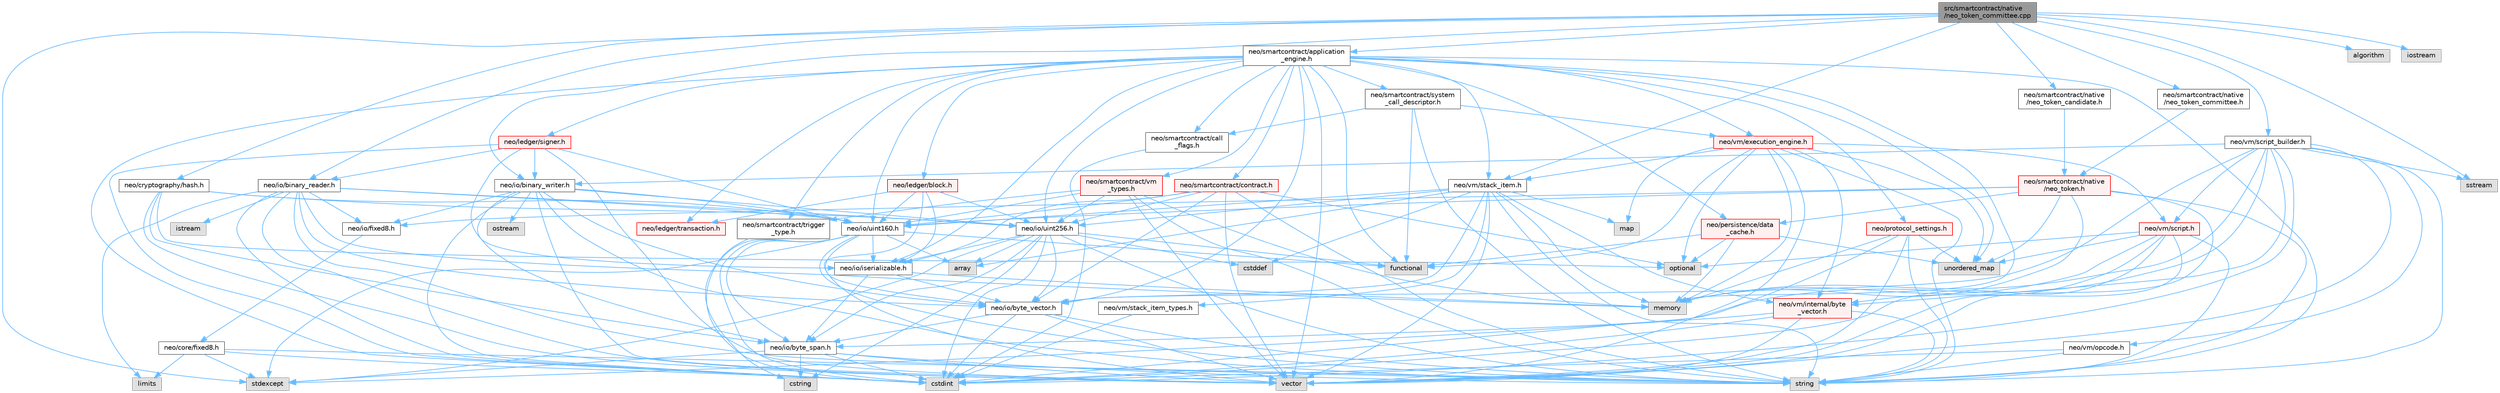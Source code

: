 digraph "src/smartcontract/native/neo_token_committee.cpp"
{
 // LATEX_PDF_SIZE
  bgcolor="transparent";
  edge [fontname=Helvetica,fontsize=10,labelfontname=Helvetica,labelfontsize=10];
  node [fontname=Helvetica,fontsize=10,shape=box,height=0.2,width=0.4];
  Node1 [id="Node000001",label="src/smartcontract/native\l/neo_token_committee.cpp",height=0.2,width=0.4,color="gray40", fillcolor="grey60", style="filled", fontcolor="black",tooltip=" "];
  Node1 -> Node2 [id="edge1_Node000001_Node000002",color="steelblue1",style="solid",tooltip=" "];
  Node2 [id="Node000002",label="neo/cryptography/hash.h",height=0.2,width=0.4,color="grey40", fillcolor="white", style="filled",URL="$hash_8h.html",tooltip=" "];
  Node2 -> Node3 [id="edge2_Node000002_Node000003",color="steelblue1",style="solid",tooltip=" "];
  Node3 [id="Node000003",label="neo/io/byte_span.h",height=0.2,width=0.4,color="grey40", fillcolor="white", style="filled",URL="$io_2byte__span_8h.html",tooltip=" "];
  Node3 -> Node4 [id="edge3_Node000003_Node000004",color="steelblue1",style="solid",tooltip=" "];
  Node4 [id="Node000004",label="cstdint",height=0.2,width=0.4,color="grey60", fillcolor="#E0E0E0", style="filled",tooltip=" "];
  Node3 -> Node5 [id="edge4_Node000003_Node000005",color="steelblue1",style="solid",tooltip=" "];
  Node5 [id="Node000005",label="cstring",height=0.2,width=0.4,color="grey60", fillcolor="#E0E0E0", style="filled",tooltip=" "];
  Node3 -> Node6 [id="edge5_Node000003_Node000006",color="steelblue1",style="solid",tooltip=" "];
  Node6 [id="Node000006",label="stdexcept",height=0.2,width=0.4,color="grey60", fillcolor="#E0E0E0", style="filled",tooltip=" "];
  Node3 -> Node7 [id="edge6_Node000003_Node000007",color="steelblue1",style="solid",tooltip=" "];
  Node7 [id="Node000007",label="string",height=0.2,width=0.4,color="grey60", fillcolor="#E0E0E0", style="filled",tooltip=" "];
  Node3 -> Node8 [id="edge7_Node000003_Node000008",color="steelblue1",style="solid",tooltip=" "];
  Node8 [id="Node000008",label="vector",height=0.2,width=0.4,color="grey60", fillcolor="#E0E0E0", style="filled",tooltip=" "];
  Node2 -> Node9 [id="edge8_Node000002_Node000009",color="steelblue1",style="solid",tooltip=" "];
  Node9 [id="Node000009",label="neo/io/uint160.h",height=0.2,width=0.4,color="grey40", fillcolor="white", style="filled",URL="$uint160_8h.html",tooltip=" "];
  Node9 -> Node3 [id="edge9_Node000009_Node000003",color="steelblue1",style="solid",tooltip=" "];
  Node9 -> Node10 [id="edge10_Node000009_Node000010",color="steelblue1",style="solid",tooltip=" "];
  Node10 [id="Node000010",label="neo/io/byte_vector.h",height=0.2,width=0.4,color="grey40", fillcolor="white", style="filled",URL="$io_2byte__vector_8h.html",tooltip=" "];
  Node10 -> Node3 [id="edge11_Node000010_Node000003",color="steelblue1",style="solid",tooltip=" "];
  Node10 -> Node4 [id="edge12_Node000010_Node000004",color="steelblue1",style="solid",tooltip=" "];
  Node10 -> Node7 [id="edge13_Node000010_Node000007",color="steelblue1",style="solid",tooltip=" "];
  Node10 -> Node8 [id="edge14_Node000010_Node000008",color="steelblue1",style="solid",tooltip=" "];
  Node9 -> Node11 [id="edge15_Node000009_Node000011",color="steelblue1",style="solid",tooltip=" "];
  Node11 [id="Node000011",label="neo/io/iserializable.h",height=0.2,width=0.4,color="grey40", fillcolor="white", style="filled",URL="$iserializable_8h.html",tooltip=" "];
  Node11 -> Node3 [id="edge16_Node000011_Node000003",color="steelblue1",style="solid",tooltip=" "];
  Node11 -> Node10 [id="edge17_Node000011_Node000010",color="steelblue1",style="solid",tooltip=" "];
  Node11 -> Node12 [id="edge18_Node000011_Node000012",color="steelblue1",style="solid",tooltip=" "];
  Node12 [id="Node000012",label="memory",height=0.2,width=0.4,color="grey60", fillcolor="#E0E0E0", style="filled",tooltip=" "];
  Node9 -> Node13 [id="edge19_Node000009_Node000013",color="steelblue1",style="solid",tooltip=" "];
  Node13 [id="Node000013",label="array",height=0.2,width=0.4,color="grey60", fillcolor="#E0E0E0", style="filled",tooltip=" "];
  Node9 -> Node4 [id="edge20_Node000009_Node000004",color="steelblue1",style="solid",tooltip=" "];
  Node9 -> Node5 [id="edge21_Node000009_Node000005",color="steelblue1",style="solid",tooltip=" "];
  Node9 -> Node14 [id="edge22_Node000009_Node000014",color="steelblue1",style="solid",tooltip=" "];
  Node14 [id="Node000014",label="functional",height=0.2,width=0.4,color="grey60", fillcolor="#E0E0E0", style="filled",tooltip=" "];
  Node9 -> Node6 [id="edge23_Node000009_Node000006",color="steelblue1",style="solid",tooltip=" "];
  Node9 -> Node7 [id="edge24_Node000009_Node000007",color="steelblue1",style="solid",tooltip=" "];
  Node2 -> Node15 [id="edge25_Node000002_Node000015",color="steelblue1",style="solid",tooltip=" "];
  Node15 [id="Node000015",label="neo/io/uint256.h",height=0.2,width=0.4,color="grey40", fillcolor="white", style="filled",URL="$uint256_8h.html",tooltip=" "];
  Node15 -> Node3 [id="edge26_Node000015_Node000003",color="steelblue1",style="solid",tooltip=" "];
  Node15 -> Node10 [id="edge27_Node000015_Node000010",color="steelblue1",style="solid",tooltip=" "];
  Node15 -> Node11 [id="edge28_Node000015_Node000011",color="steelblue1",style="solid",tooltip=" "];
  Node15 -> Node13 [id="edge29_Node000015_Node000013",color="steelblue1",style="solid",tooltip=" "];
  Node15 -> Node16 [id="edge30_Node000015_Node000016",color="steelblue1",style="solid",tooltip=" "];
  Node16 [id="Node000016",label="cstddef",height=0.2,width=0.4,color="grey60", fillcolor="#E0E0E0", style="filled",tooltip=" "];
  Node15 -> Node4 [id="edge31_Node000015_Node000004",color="steelblue1",style="solid",tooltip=" "];
  Node15 -> Node5 [id="edge32_Node000015_Node000005",color="steelblue1",style="solid",tooltip=" "];
  Node15 -> Node14 [id="edge33_Node000015_Node000014",color="steelblue1",style="solid",tooltip=" "];
  Node15 -> Node6 [id="edge34_Node000015_Node000006",color="steelblue1",style="solid",tooltip=" "];
  Node15 -> Node7 [id="edge35_Node000015_Node000007",color="steelblue1",style="solid",tooltip=" "];
  Node2 -> Node17 [id="edge36_Node000002_Node000017",color="steelblue1",style="solid",tooltip=" "];
  Node17 [id="Node000017",label="optional",height=0.2,width=0.4,color="grey60", fillcolor="#E0E0E0", style="filled",tooltip=" "];
  Node2 -> Node8 [id="edge37_Node000002_Node000008",color="steelblue1",style="solid",tooltip=" "];
  Node1 -> Node18 [id="edge38_Node000001_Node000018",color="steelblue1",style="solid",tooltip=" "];
  Node18 [id="Node000018",label="neo/io/binary_reader.h",height=0.2,width=0.4,color="grey40", fillcolor="white", style="filled",URL="$binary__reader_8h.html",tooltip=" "];
  Node18 -> Node10 [id="edge39_Node000018_Node000010",color="steelblue1",style="solid",tooltip=" "];
  Node18 -> Node19 [id="edge40_Node000018_Node000019",color="steelblue1",style="solid",tooltip=" "];
  Node19 [id="Node000019",label="neo/io/fixed8.h",height=0.2,width=0.4,color="grey40", fillcolor="white", style="filled",URL="$io_2fixed8_8h.html",tooltip=" "];
  Node19 -> Node20 [id="edge41_Node000019_Node000020",color="steelblue1",style="solid",tooltip=" "];
  Node20 [id="Node000020",label="neo/core/fixed8.h",height=0.2,width=0.4,color="grey40", fillcolor="white", style="filled",URL="$core_2fixed8_8h.html",tooltip=" "];
  Node20 -> Node4 [id="edge42_Node000020_Node000004",color="steelblue1",style="solid",tooltip=" "];
  Node20 -> Node21 [id="edge43_Node000020_Node000021",color="steelblue1",style="solid",tooltip=" "];
  Node21 [id="Node000021",label="limits",height=0.2,width=0.4,color="grey60", fillcolor="#E0E0E0", style="filled",tooltip=" "];
  Node20 -> Node6 [id="edge44_Node000020_Node000006",color="steelblue1",style="solid",tooltip=" "];
  Node20 -> Node7 [id="edge45_Node000020_Node000007",color="steelblue1",style="solid",tooltip=" "];
  Node18 -> Node9 [id="edge46_Node000018_Node000009",color="steelblue1",style="solid",tooltip=" "];
  Node18 -> Node15 [id="edge47_Node000018_Node000015",color="steelblue1",style="solid",tooltip=" "];
  Node18 -> Node4 [id="edge48_Node000018_Node000004",color="steelblue1",style="solid",tooltip=" "];
  Node18 -> Node22 [id="edge49_Node000018_Node000022",color="steelblue1",style="solid",tooltip=" "];
  Node22 [id="Node000022",label="istream",height=0.2,width=0.4,color="grey60", fillcolor="#E0E0E0", style="filled",tooltip=" "];
  Node18 -> Node21 [id="edge50_Node000018_Node000021",color="steelblue1",style="solid",tooltip=" "];
  Node18 -> Node12 [id="edge51_Node000018_Node000012",color="steelblue1",style="solid",tooltip=" "];
  Node18 -> Node7 [id="edge52_Node000018_Node000007",color="steelblue1",style="solid",tooltip=" "];
  Node18 -> Node8 [id="edge53_Node000018_Node000008",color="steelblue1",style="solid",tooltip=" "];
  Node1 -> Node23 [id="edge54_Node000001_Node000023",color="steelblue1",style="solid",tooltip=" "];
  Node23 [id="Node000023",label="neo/io/binary_writer.h",height=0.2,width=0.4,color="grey40", fillcolor="white", style="filled",URL="$binary__writer_8h.html",tooltip=" "];
  Node23 -> Node3 [id="edge55_Node000023_Node000003",color="steelblue1",style="solid",tooltip=" "];
  Node23 -> Node10 [id="edge56_Node000023_Node000010",color="steelblue1",style="solid",tooltip=" "];
  Node23 -> Node19 [id="edge57_Node000023_Node000019",color="steelblue1",style="solid",tooltip=" "];
  Node23 -> Node9 [id="edge58_Node000023_Node000009",color="steelblue1",style="solid",tooltip=" "];
  Node23 -> Node15 [id="edge59_Node000023_Node000015",color="steelblue1",style="solid",tooltip=" "];
  Node23 -> Node4 [id="edge60_Node000023_Node000004",color="steelblue1",style="solid",tooltip=" "];
  Node23 -> Node24 [id="edge61_Node000023_Node000024",color="steelblue1",style="solid",tooltip=" "];
  Node24 [id="Node000024",label="ostream",height=0.2,width=0.4,color="grey60", fillcolor="#E0E0E0", style="filled",tooltip=" "];
  Node23 -> Node7 [id="edge62_Node000023_Node000007",color="steelblue1",style="solid",tooltip=" "];
  Node23 -> Node8 [id="edge63_Node000023_Node000008",color="steelblue1",style="solid",tooltip=" "];
  Node1 -> Node25 [id="edge64_Node000001_Node000025",color="steelblue1",style="solid",tooltip=" "];
  Node25 [id="Node000025",label="neo/smartcontract/application\l_engine.h",height=0.2,width=0.4,color="grey40", fillcolor="white", style="filled",URL="$application__engine_8h.html",tooltip=" "];
  Node25 -> Node10 [id="edge65_Node000025_Node000010",color="steelblue1",style="solid",tooltip=" "];
  Node25 -> Node11 [id="edge66_Node000025_Node000011",color="steelblue1",style="solid",tooltip=" "];
  Node25 -> Node9 [id="edge67_Node000025_Node000009",color="steelblue1",style="solid",tooltip=" "];
  Node25 -> Node15 [id="edge68_Node000025_Node000015",color="steelblue1",style="solid",tooltip=" "];
  Node25 -> Node26 [id="edge69_Node000025_Node000026",color="steelblue1",style="solid",tooltip=" "];
  Node26 [id="Node000026",label="neo/ledger/block.h",height=0.2,width=0.4,color="red", fillcolor="#FFF0F0", style="filled",URL="$ledger_2block_8h.html",tooltip=" "];
  Node26 -> Node11 [id="edge70_Node000026_Node000011",color="steelblue1",style="solid",tooltip=" "];
  Node26 -> Node9 [id="edge71_Node000026_Node000009",color="steelblue1",style="solid",tooltip=" "];
  Node26 -> Node15 [id="edge72_Node000026_Node000015",color="steelblue1",style="solid",tooltip=" "];
  Node26 -> Node53 [id="edge73_Node000026_Node000053",color="steelblue1",style="solid",tooltip=" "];
  Node53 [id="Node000053",label="neo/ledger/transaction.h",height=0.2,width=0.4,color="red", fillcolor="#FFF0F0", style="filled",URL="$ledger_2transaction_8h.html",tooltip=" "];
  Node26 -> Node8 [id="edge74_Node000026_Node000008",color="steelblue1",style="solid",tooltip=" "];
  Node25 -> Node57 [id="edge75_Node000025_Node000057",color="steelblue1",style="solid",tooltip=" "];
  Node57 [id="Node000057",label="neo/ledger/signer.h",height=0.2,width=0.4,color="red", fillcolor="#FFF0F0", style="filled",URL="$signer_8h.html",tooltip=" "];
  Node57 -> Node18 [id="edge76_Node000057_Node000018",color="steelblue1",style="solid",tooltip=" "];
  Node57 -> Node23 [id="edge77_Node000057_Node000023",color="steelblue1",style="solid",tooltip=" "];
  Node57 -> Node11 [id="edge78_Node000057_Node000011",color="steelblue1",style="solid",tooltip=" "];
  Node57 -> Node9 [id="edge79_Node000057_Node000009",color="steelblue1",style="solid",tooltip=" "];
  Node57 -> Node4 [id="edge80_Node000057_Node000004",color="steelblue1",style="solid",tooltip=" "];
  Node57 -> Node8 [id="edge81_Node000057_Node000008",color="steelblue1",style="solid",tooltip=" "];
  Node25 -> Node53 [id="edge82_Node000025_Node000053",color="steelblue1",style="solid",tooltip=" "];
  Node25 -> Node68 [id="edge83_Node000025_Node000068",color="steelblue1",style="solid",tooltip=" "];
  Node68 [id="Node000068",label="neo/persistence/data\l_cache.h",height=0.2,width=0.4,color="red", fillcolor="#FFF0F0", style="filled",URL="$data__cache_8h.html",tooltip=" "];
  Node68 -> Node14 [id="edge84_Node000068_Node000014",color="steelblue1",style="solid",tooltip=" "];
  Node68 -> Node12 [id="edge85_Node000068_Node000012",color="steelblue1",style="solid",tooltip=" "];
  Node68 -> Node17 [id="edge86_Node000068_Node000017",color="steelblue1",style="solid",tooltip=" "];
  Node68 -> Node39 [id="edge87_Node000068_Node000039",color="steelblue1",style="solid",tooltip=" "];
  Node39 [id="Node000039",label="unordered_map",height=0.2,width=0.4,color="grey60", fillcolor="#E0E0E0", style="filled",tooltip=" "];
  Node25 -> Node80 [id="edge88_Node000025_Node000080",color="steelblue1",style="solid",tooltip=" "];
  Node80 [id="Node000080",label="neo/protocol_settings.h",height=0.2,width=0.4,color="red", fillcolor="#FFF0F0", style="filled",URL="$protocol__settings_8h.html",tooltip=" "];
  Node80 -> Node4 [id="edge89_Node000080_Node000004",color="steelblue1",style="solid",tooltip=" "];
  Node80 -> Node12 [id="edge90_Node000080_Node000012",color="steelblue1",style="solid",tooltip=" "];
  Node80 -> Node7 [id="edge91_Node000080_Node000007",color="steelblue1",style="solid",tooltip=" "];
  Node80 -> Node39 [id="edge92_Node000080_Node000039",color="steelblue1",style="solid",tooltip=" "];
  Node80 -> Node8 [id="edge93_Node000080_Node000008",color="steelblue1",style="solid",tooltip=" "];
  Node25 -> Node82 [id="edge94_Node000025_Node000082",color="steelblue1",style="solid",tooltip=" "];
  Node82 [id="Node000082",label="neo/smartcontract/call\l_flags.h",height=0.2,width=0.4,color="grey40", fillcolor="white", style="filled",URL="$call__flags_8h.html",tooltip=" "];
  Node82 -> Node4 [id="edge95_Node000082_Node000004",color="steelblue1",style="solid",tooltip=" "];
  Node25 -> Node83 [id="edge96_Node000025_Node000083",color="steelblue1",style="solid",tooltip=" "];
  Node83 [id="Node000083",label="neo/smartcontract/contract.h",height=0.2,width=0.4,color="red", fillcolor="#FFF0F0", style="filled",URL="$contract_8h.html",tooltip=" "];
  Node83 -> Node10 [id="edge97_Node000083_Node000010",color="steelblue1",style="solid",tooltip=" "];
  Node83 -> Node11 [id="edge98_Node000083_Node000011",color="steelblue1",style="solid",tooltip=" "];
  Node83 -> Node9 [id="edge99_Node000083_Node000009",color="steelblue1",style="solid",tooltip=" "];
  Node83 -> Node15 [id="edge100_Node000083_Node000015",color="steelblue1",style="solid",tooltip=" "];
  Node83 -> Node17 [id="edge101_Node000083_Node000017",color="steelblue1",style="solid",tooltip=" "];
  Node83 -> Node7 [id="edge102_Node000083_Node000007",color="steelblue1",style="solid",tooltip=" "];
  Node83 -> Node8 [id="edge103_Node000083_Node000008",color="steelblue1",style="solid",tooltip=" "];
  Node25 -> Node84 [id="edge104_Node000025_Node000084",color="steelblue1",style="solid",tooltip=" "];
  Node84 [id="Node000084",label="neo/smartcontract/system\l_call_descriptor.h",height=0.2,width=0.4,color="grey40", fillcolor="white", style="filled",URL="$system__call__descriptor_8h.html",tooltip=" "];
  Node84 -> Node82 [id="edge105_Node000084_Node000082",color="steelblue1",style="solid",tooltip=" "];
  Node84 -> Node85 [id="edge106_Node000084_Node000085",color="steelblue1",style="solid",tooltip=" "];
  Node85 [id="Node000085",label="neo/vm/execution_engine.h",height=0.2,width=0.4,color="red", fillcolor="#FFF0F0", style="filled",URL="$execution__engine_8h.html",tooltip=" "];
  Node85 -> Node72 [id="edge107_Node000085_Node000072",color="steelblue1",style="solid",tooltip=" "];
  Node72 [id="Node000072",label="neo/vm/internal/byte\l_vector.h",height=0.2,width=0.4,color="red", fillcolor="#FFF0F0", style="filled",URL="$vm_2internal_2byte__vector_8h.html",tooltip=" "];
  Node72 -> Node4 [id="edge108_Node000072_Node000004",color="steelblue1",style="solid",tooltip=" "];
  Node72 -> Node6 [id="edge109_Node000072_Node000006",color="steelblue1",style="solid",tooltip=" "];
  Node72 -> Node7 [id="edge110_Node000072_Node000007",color="steelblue1",style="solid",tooltip=" "];
  Node72 -> Node8 [id="edge111_Node000072_Node000008",color="steelblue1",style="solid",tooltip=" "];
  Node85 -> Node88 [id="edge112_Node000085_Node000088",color="steelblue1",style="solid",tooltip=" "];
  Node88 [id="Node000088",label="neo/vm/script.h",height=0.2,width=0.4,color="red", fillcolor="#FFF0F0", style="filled",URL="$script_8h.html",tooltip=" "];
  Node88 -> Node72 [id="edge113_Node000088_Node000072",color="steelblue1",style="solid",tooltip=" "];
  Node88 -> Node4 [id="edge114_Node000088_Node000004",color="steelblue1",style="solid",tooltip=" "];
  Node88 -> Node12 [id="edge115_Node000088_Node000012",color="steelblue1",style="solid",tooltip=" "];
  Node88 -> Node17 [id="edge116_Node000088_Node000017",color="steelblue1",style="solid",tooltip=" "];
  Node88 -> Node7 [id="edge117_Node000088_Node000007",color="steelblue1",style="solid",tooltip=" "];
  Node88 -> Node39 [id="edge118_Node000088_Node000039",color="steelblue1",style="solid",tooltip=" "];
  Node88 -> Node8 [id="edge119_Node000088_Node000008",color="steelblue1",style="solid",tooltip=" "];
  Node85 -> Node71 [id="edge120_Node000085_Node000071",color="steelblue1",style="solid",tooltip=" "];
  Node71 [id="Node000071",label="neo/vm/stack_item.h",height=0.2,width=0.4,color="grey40", fillcolor="white", style="filled",URL="$stack__item_8h.html",tooltip=" "];
  Node71 -> Node10 [id="edge121_Node000071_Node000010",color="steelblue1",style="solid",tooltip=" "];
  Node71 -> Node9 [id="edge122_Node000071_Node000009",color="steelblue1",style="solid",tooltip=" "];
  Node71 -> Node15 [id="edge123_Node000071_Node000015",color="steelblue1",style="solid",tooltip=" "];
  Node71 -> Node72 [id="edge124_Node000071_Node000072",color="steelblue1",style="solid",tooltip=" "];
  Node71 -> Node74 [id="edge125_Node000071_Node000074",color="steelblue1",style="solid",tooltip=" "];
  Node74 [id="Node000074",label="neo/vm/stack_item_types.h",height=0.2,width=0.4,color="grey40", fillcolor="white", style="filled",URL="$stack__item__types_8h.html",tooltip=" "];
  Node74 -> Node4 [id="edge126_Node000074_Node000004",color="steelblue1",style="solid",tooltip=" "];
  Node71 -> Node13 [id="edge127_Node000071_Node000013",color="steelblue1",style="solid",tooltip=" "];
  Node71 -> Node16 [id="edge128_Node000071_Node000016",color="steelblue1",style="solid",tooltip=" "];
  Node71 -> Node36 [id="edge129_Node000071_Node000036",color="steelblue1",style="solid",tooltip=" "];
  Node36 [id="Node000036",label="map",height=0.2,width=0.4,color="grey60", fillcolor="#E0E0E0", style="filled",tooltip=" "];
  Node71 -> Node12 [id="edge130_Node000071_Node000012",color="steelblue1",style="solid",tooltip=" "];
  Node71 -> Node7 [id="edge131_Node000071_Node000007",color="steelblue1",style="solid",tooltip=" "];
  Node71 -> Node8 [id="edge132_Node000071_Node000008",color="steelblue1",style="solid",tooltip=" "];
  Node85 -> Node14 [id="edge133_Node000085_Node000014",color="steelblue1",style="solid",tooltip=" "];
  Node85 -> Node36 [id="edge134_Node000085_Node000036",color="steelblue1",style="solid",tooltip=" "];
  Node85 -> Node12 [id="edge135_Node000085_Node000012",color="steelblue1",style="solid",tooltip=" "];
  Node85 -> Node17 [id="edge136_Node000085_Node000017",color="steelblue1",style="solid",tooltip=" "];
  Node85 -> Node7 [id="edge137_Node000085_Node000007",color="steelblue1",style="solid",tooltip=" "];
  Node85 -> Node39 [id="edge138_Node000085_Node000039",color="steelblue1",style="solid",tooltip=" "];
  Node85 -> Node8 [id="edge139_Node000085_Node000008",color="steelblue1",style="solid",tooltip=" "];
  Node84 -> Node14 [id="edge140_Node000084_Node000014",color="steelblue1",style="solid",tooltip=" "];
  Node84 -> Node7 [id="edge141_Node000084_Node000007",color="steelblue1",style="solid",tooltip=" "];
  Node25 -> Node99 [id="edge142_Node000025_Node000099",color="steelblue1",style="solid",tooltip=" "];
  Node99 [id="Node000099",label="neo/smartcontract/trigger\l_type.h",height=0.2,width=0.4,color="grey40", fillcolor="white", style="filled",URL="$trigger__type_8h.html",tooltip=" "];
  Node99 -> Node4 [id="edge143_Node000099_Node000004",color="steelblue1",style="solid",tooltip=" "];
  Node25 -> Node100 [id="edge144_Node000025_Node000100",color="steelblue1",style="solid",tooltip=" "];
  Node100 [id="Node000100",label="neo/smartcontract/vm\l_types.h",height=0.2,width=0.4,color="red", fillcolor="#FFF0F0", style="filled",URL="$vm__types_8h.html",tooltip=" "];
  Node100 -> Node9 [id="edge145_Node000100_Node000009",color="steelblue1",style="solid",tooltip=" "];
  Node100 -> Node15 [id="edge146_Node000100_Node000015",color="steelblue1",style="solid",tooltip=" "];
  Node100 -> Node99 [id="edge147_Node000100_Node000099",color="steelblue1",style="solid",tooltip=" "];
  Node100 -> Node12 [id="edge148_Node000100_Node000012",color="steelblue1",style="solid",tooltip=" "];
  Node100 -> Node7 [id="edge149_Node000100_Node000007",color="steelblue1",style="solid",tooltip=" "];
  Node100 -> Node8 [id="edge150_Node000100_Node000008",color="steelblue1",style="solid",tooltip=" "];
  Node25 -> Node85 [id="edge151_Node000025_Node000085",color="steelblue1",style="solid",tooltip=" "];
  Node25 -> Node71 [id="edge152_Node000025_Node000071",color="steelblue1",style="solid",tooltip=" "];
  Node25 -> Node4 [id="edge153_Node000025_Node000004",color="steelblue1",style="solid",tooltip=" "];
  Node25 -> Node14 [id="edge154_Node000025_Node000014",color="steelblue1",style="solid",tooltip=" "];
  Node25 -> Node12 [id="edge155_Node000025_Node000012",color="steelblue1",style="solid",tooltip=" "];
  Node25 -> Node7 [id="edge156_Node000025_Node000007",color="steelblue1",style="solid",tooltip=" "];
  Node25 -> Node39 [id="edge157_Node000025_Node000039",color="steelblue1",style="solid",tooltip=" "];
  Node25 -> Node8 [id="edge158_Node000025_Node000008",color="steelblue1",style="solid",tooltip=" "];
  Node1 -> Node101 [id="edge159_Node000001_Node000101",color="steelblue1",style="solid",tooltip=" "];
  Node101 [id="Node000101",label="neo/smartcontract/native\l/neo_token_candidate.h",height=0.2,width=0.4,color="grey40", fillcolor="white", style="filled",URL="$neo__token__candidate_8h.html",tooltip=" "];
  Node101 -> Node102 [id="edge160_Node000101_Node000102",color="steelblue1",style="solid",tooltip=" "];
  Node102 [id="Node000102",label="neo/smartcontract/native\l/neo_token.h",height=0.2,width=0.4,color="red", fillcolor="#FFF0F0", style="filled",URL="$neo__token_8h.html",tooltip=" "];
  Node102 -> Node19 [id="edge161_Node000102_Node000019",color="steelblue1",style="solid",tooltip=" "];
  Node102 -> Node9 [id="edge162_Node000102_Node000009",color="steelblue1",style="solid",tooltip=" "];
  Node102 -> Node68 [id="edge163_Node000102_Node000068",color="steelblue1",style="solid",tooltip=" "];
  Node102 -> Node12 [id="edge164_Node000102_Node000012",color="steelblue1",style="solid",tooltip=" "];
  Node102 -> Node7 [id="edge165_Node000102_Node000007",color="steelblue1",style="solid",tooltip=" "];
  Node102 -> Node39 [id="edge166_Node000102_Node000039",color="steelblue1",style="solid",tooltip=" "];
  Node102 -> Node8 [id="edge167_Node000102_Node000008",color="steelblue1",style="solid",tooltip=" "];
  Node1 -> Node104 [id="edge168_Node000001_Node000104",color="steelblue1",style="solid",tooltip=" "];
  Node104 [id="Node000104",label="neo/smartcontract/native\l/neo_token_committee.h",height=0.2,width=0.4,color="grey40", fillcolor="white", style="filled",URL="$neo__token__committee_8h.html",tooltip=" "];
  Node104 -> Node102 [id="edge169_Node000104_Node000102",color="steelblue1",style="solid",tooltip=" "];
  Node1 -> Node105 [id="edge170_Node000001_Node000105",color="steelblue1",style="solid",tooltip=" "];
  Node105 [id="Node000105",label="neo/vm/script_builder.h",height=0.2,width=0.4,color="grey40", fillcolor="white", style="filled",URL="$script__builder_8h.html",tooltip=" "];
  Node105 -> Node23 [id="edge171_Node000105_Node000023",color="steelblue1",style="solid",tooltip=" "];
  Node105 -> Node3 [id="edge172_Node000105_Node000003",color="steelblue1",style="solid",tooltip=" "];
  Node105 -> Node10 [id="edge173_Node000105_Node000010",color="steelblue1",style="solid",tooltip=" "];
  Node105 -> Node72 [id="edge174_Node000105_Node000072",color="steelblue1",style="solid",tooltip=" "];
  Node105 -> Node90 [id="edge175_Node000105_Node000090",color="steelblue1",style="solid",tooltip=" "];
  Node90 [id="Node000090",label="neo/vm/opcode.h",height=0.2,width=0.4,color="grey40", fillcolor="white", style="filled",URL="$opcode_8h.html",tooltip=" "];
  Node90 -> Node4 [id="edge176_Node000090_Node000004",color="steelblue1",style="solid",tooltip=" "];
  Node90 -> Node7 [id="edge177_Node000090_Node000007",color="steelblue1",style="solid",tooltip=" "];
  Node105 -> Node88 [id="edge178_Node000105_Node000088",color="steelblue1",style="solid",tooltip=" "];
  Node105 -> Node4 [id="edge179_Node000105_Node000004",color="steelblue1",style="solid",tooltip=" "];
  Node105 -> Node12 [id="edge180_Node000105_Node000012",color="steelblue1",style="solid",tooltip=" "];
  Node105 -> Node75 [id="edge181_Node000105_Node000075",color="steelblue1",style="solid",tooltip=" "];
  Node75 [id="Node000075",label="sstream",height=0.2,width=0.4,color="grey60", fillcolor="#E0E0E0", style="filled",tooltip=" "];
  Node105 -> Node7 [id="edge182_Node000105_Node000007",color="steelblue1",style="solid",tooltip=" "];
  Node105 -> Node8 [id="edge183_Node000105_Node000008",color="steelblue1",style="solid",tooltip=" "];
  Node1 -> Node71 [id="edge184_Node000001_Node000071",color="steelblue1",style="solid",tooltip=" "];
  Node1 -> Node30 [id="edge185_Node000001_Node000030",color="steelblue1",style="solid",tooltip=" "];
  Node30 [id="Node000030",label="algorithm",height=0.2,width=0.4,color="grey60", fillcolor="#E0E0E0", style="filled",tooltip=" "];
  Node1 -> Node106 [id="edge186_Node000001_Node000106",color="steelblue1",style="solid",tooltip=" "];
  Node106 [id="Node000106",label="iostream",height=0.2,width=0.4,color="grey60", fillcolor="#E0E0E0", style="filled",tooltip=" "];
  Node1 -> Node75 [id="edge187_Node000001_Node000075",color="steelblue1",style="solid",tooltip=" "];
  Node1 -> Node6 [id="edge188_Node000001_Node000006",color="steelblue1",style="solid",tooltip=" "];
}
